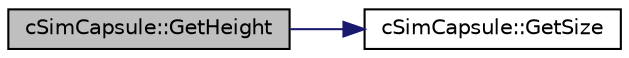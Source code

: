 digraph "cSimCapsule::GetHeight"
{
 // LATEX_PDF_SIZE
  edge [fontname="Helvetica",fontsize="10",labelfontname="Helvetica",labelfontsize="10"];
  node [fontname="Helvetica",fontsize="10",shape=record];
  rankdir="LR";
  Node1 [label="cSimCapsule::GetHeight",height=0.2,width=0.4,color="black", fillcolor="grey75", style="filled", fontcolor="black",tooltip=" "];
  Node1 -> Node2 [color="midnightblue",fontsize="10",style="solid",fontname="Helvetica"];
  Node2 [label="cSimCapsule::GetSize",height=0.2,width=0.4,color="black", fillcolor="white", style="filled",URL="$classc_sim_capsule.html#a8d40ff180085461b83841409b42b454d",tooltip=" "];
}
